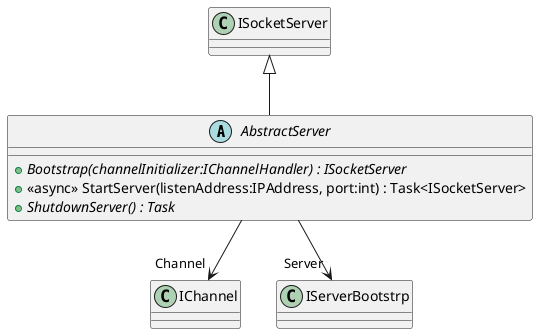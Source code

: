 @startuml
abstract class AbstractServer {
    + {abstract} Bootstrap(channelInitializer:IChannelHandler) : ISocketServer
    + <<async>> StartServer(listenAddress:IPAddress, port:int) : Task<ISocketServer>
    + {abstract} ShutdownServer() : Task
}
ISocketServer <|-- AbstractServer
AbstractServer --> "Channel" IChannel
AbstractServer --> "Server" IServerBootstrp
@enduml
